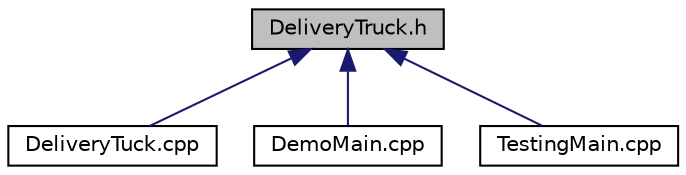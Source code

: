 digraph "DeliveryTruck.h"
{
 // LATEX_PDF_SIZE
  edge [fontname="Helvetica",fontsize="10",labelfontname="Helvetica",labelfontsize="10"];
  node [fontname="Helvetica",fontsize="10",shape=record];
  Node1 [label="DeliveryTruck.h",height=0.2,width=0.4,color="black", fillcolor="grey75", style="filled", fontcolor="black",tooltip="Class definition for Component 4 - Observer (ConcreteObserver)"];
  Node1 -> Node2 [dir="back",color="midnightblue",fontsize="10",style="solid",fontname="Helvetica"];
  Node2 [label="DeliveryTuck.cpp",height=0.2,width=0.4,color="black", fillcolor="white", style="filled",URL="$DeliveryTuck_8cpp.html",tooltip=" "];
  Node1 -> Node3 [dir="back",color="midnightblue",fontsize="10",style="solid",fontname="Helvetica"];
  Node3 [label="DemoMain.cpp",height=0.2,width=0.4,color="black", fillcolor="white", style="filled",URL="$DemoMain_8cpp.html",tooltip=" "];
  Node1 -> Node4 [dir="back",color="midnightblue",fontsize="10",style="solid",fontname="Helvetica"];
  Node4 [label="TestingMain.cpp",height=0.2,width=0.4,color="black", fillcolor="white", style="filled",URL="$TestingMain_8cpp.html",tooltip=" "];
}
